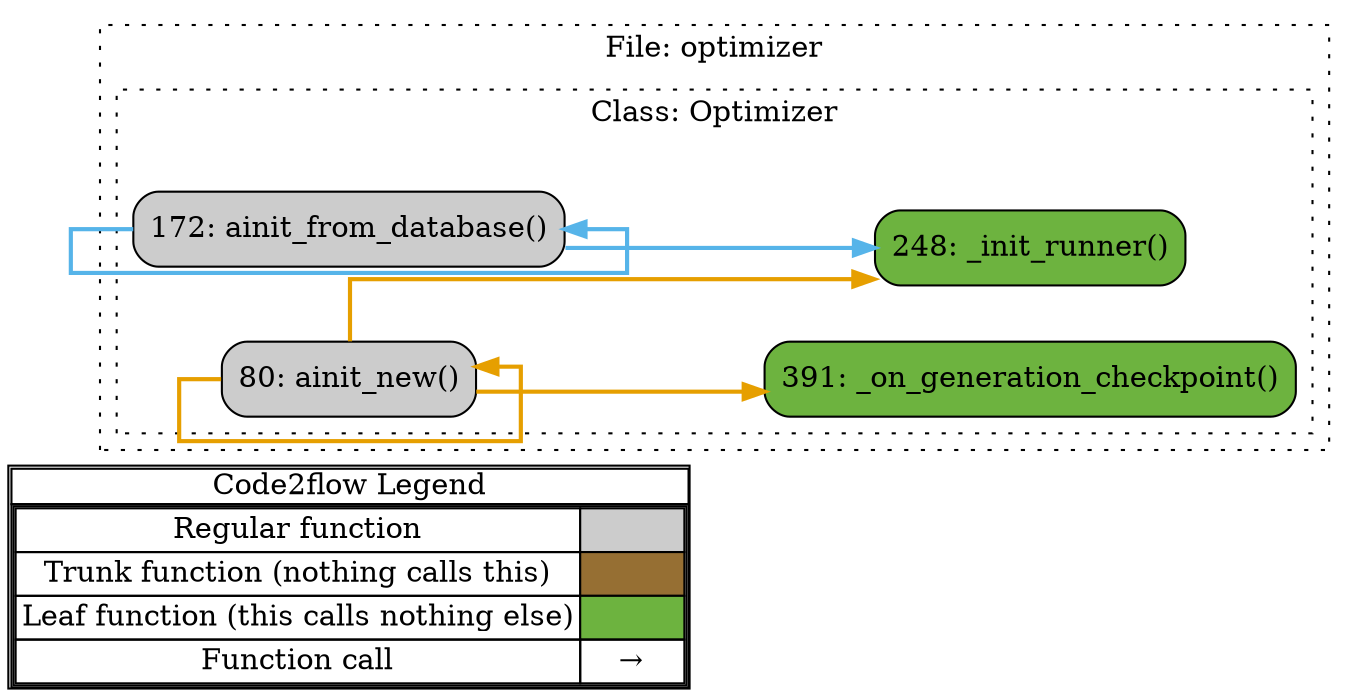 digraph G {
concentrate=true;
splines="ortho";
rankdir="LR";
subgraph legend{
    rank = min;
    label = "legend";
    Legend [shape=none, margin=0, label = <
        <table cellspacing="0" cellpadding="0" border="1"><tr><td>Code2flow Legend</td></tr><tr><td>
        <table cellspacing="0">
        <tr><td>Regular function</td><td width="50px" bgcolor='#cccccc'></td></tr>
        <tr><td>Trunk function (nothing calls this)</td><td bgcolor='#966F33'></td></tr>
        <tr><td>Leaf function (this calls nothing else)</td><td bgcolor='#6db33f'></td></tr>
        <tr><td>Function call</td><td><font color='black'>&#8594;</font></td></tr>
        </table></td></tr></table>
        >];
}node_b5bc6da0 [label="248: _init_runner()" name="optimizer::Optimizer._init_runner" shape="rect" style="rounded,filled" fillcolor="#6db33f" ];
node_2021c48b [label="391: _on_generation_checkpoint()" name="optimizer::Optimizer._on_generation_checkpoint" shape="rect" style="rounded,filled" fillcolor="#6db33f" ];
node_eb8578b2 [label="172: ainit_from_database()" name="optimizer::Optimizer.ainit_from_database" shape="rect" style="rounded,filled" fillcolor="#cccccc" ];
node_94124c71 [label="80: ainit_new()" name="optimizer::Optimizer.ainit_new" shape="rect" style="rounded,filled" fillcolor="#cccccc" ];
node_eb8578b2 -> node_b5bc6da0 [color="#56B4E9" penwidth="2"];
node_eb8578b2 -> node_eb8578b2 [color="#56B4E9" penwidth="2"];
node_94124c71 -> node_b5bc6da0 [color="#E69F00" penwidth="2"];
node_94124c71 -> node_2021c48b [color="#E69F00" penwidth="2"];
node_94124c71 -> node_94124c71 [color="#E69F00" penwidth="2"];
subgraph cluster_006b0398 {
    label="File: optimizer";
    name="optimizer";
    style="filled";
    graph[style=dotted];
    subgraph cluster_1b2af5ec {
        node_94124c71 node_eb8578b2 node_b5bc6da0 node_2021c48b;
        label="Class: Optimizer";
        name="Optimizer";
        style="filled";
        graph[style=dotted];
    };
};
}
